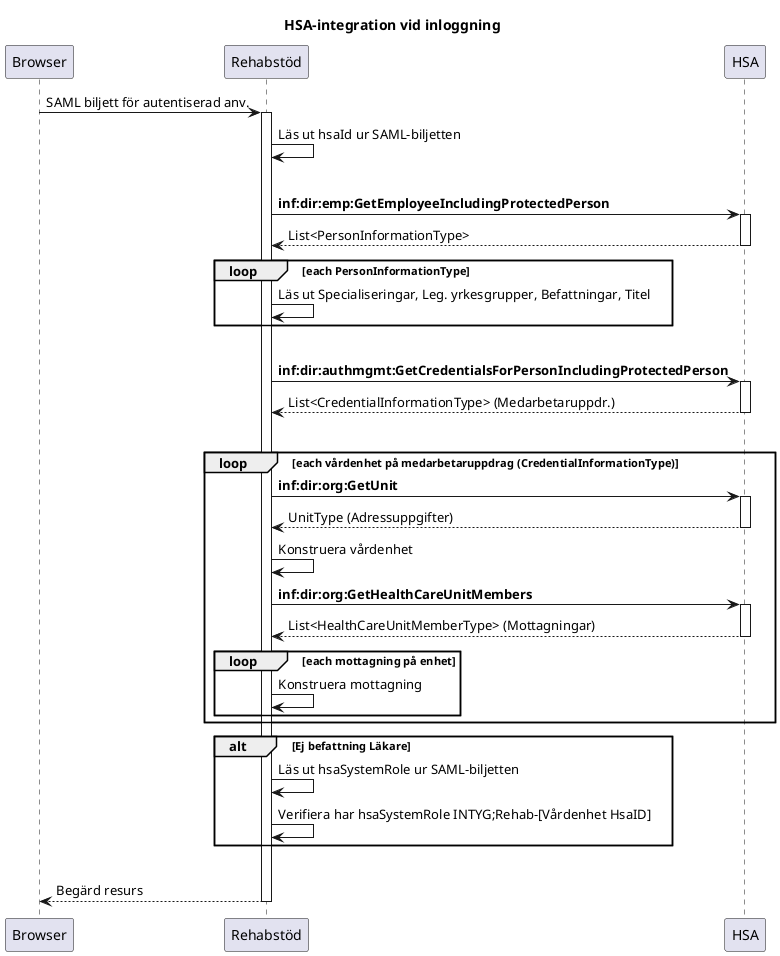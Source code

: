 @startuml
title HSA-integration vid inloggning
Browser -> Rehabstöd: SAML biljett för autentiserad anv.
activate Rehabstöd
Rehabstöd -> Rehabstöd: Läs ut hsaId ur SAML-biljetten

|||
Rehabstöd -> HSA: **inf:dir:emp:GetEmployeeIncludingProtectedPerson**
activate HSA
HSA --> Rehabstöd: List<PersonInformationType>
deactivate HSA
loop each PersonInformationType
Rehabstöd -> Rehabstöd: Läs ut Specialiseringar, Leg. yrkesgrupper, Befattningar, Titel
end
|||
Rehabstöd -> HSA: **inf:dir:authmgmt:GetCredentialsForPersonIncludingProtectedPerson**
activate HSA
HSA --> Rehabstöd: List<CredentialInformationType> (Medarbetaruppdr.)
deactivate HSA
|||
loop each vårdenhet på medarbetaruppdrag (CredentialInformationType)
Rehabstöd -> HSA: **inf:dir:org:GetUnit**
activate HSA
HSA --> Rehabstöd: UnitType (Adressuppgifter)
deactivate HSA
Rehabstöd -> Rehabstöd: Konstruera vårdenhet
Rehabstöd -> HSA: **inf:dir:org:GetHealthCareUnitMembers**
activate HSA
HSA --> Rehabstöd: List<HealthCareUnitMemberType> (Mottagningar)
deactivate HSA
loop each mottagning på enhet
Rehabstöd -> Rehabstöd: Konstruera mottagning


end

end

alt Ej befattning Läkare
Rehabstöd -> Rehabstöd: Läs ut hsaSystemRole ur SAML-biljetten
Rehabstöd -> Rehabstöd: Verifiera har hsaSystemRole INTYG;Rehab-[Vårdenhet HsaID]
end
|||

Rehabstöd --> Browser: Begärd resurs
deactivate Rehabstöd
@enduml